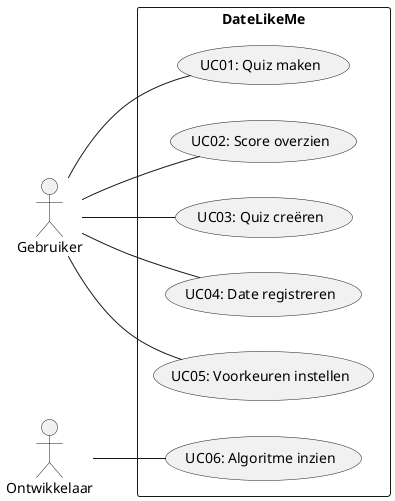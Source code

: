 @startuml usecase_diagram

left to right direction


actor "Gebruiker" as u
actor "Ontwikkelaar" as d

rectangle "DateLikeMe" {
  usecase "UC01: Quiz maken" as uc01
  usecase "UC02: Score overzien" as uc02
  usecase "UC03: Quiz creëren" as uc03
  usecase "UC04: Date registreren" as uc04
  usecase "UC05: Voorkeuren instellen" as uc05
  usecase "UC06: Algoritme inzien" as uc06
}

u -- uc01
u -- uc02
u -- uc03
u -- uc04
u -- uc05

d -- uc06

@enduml